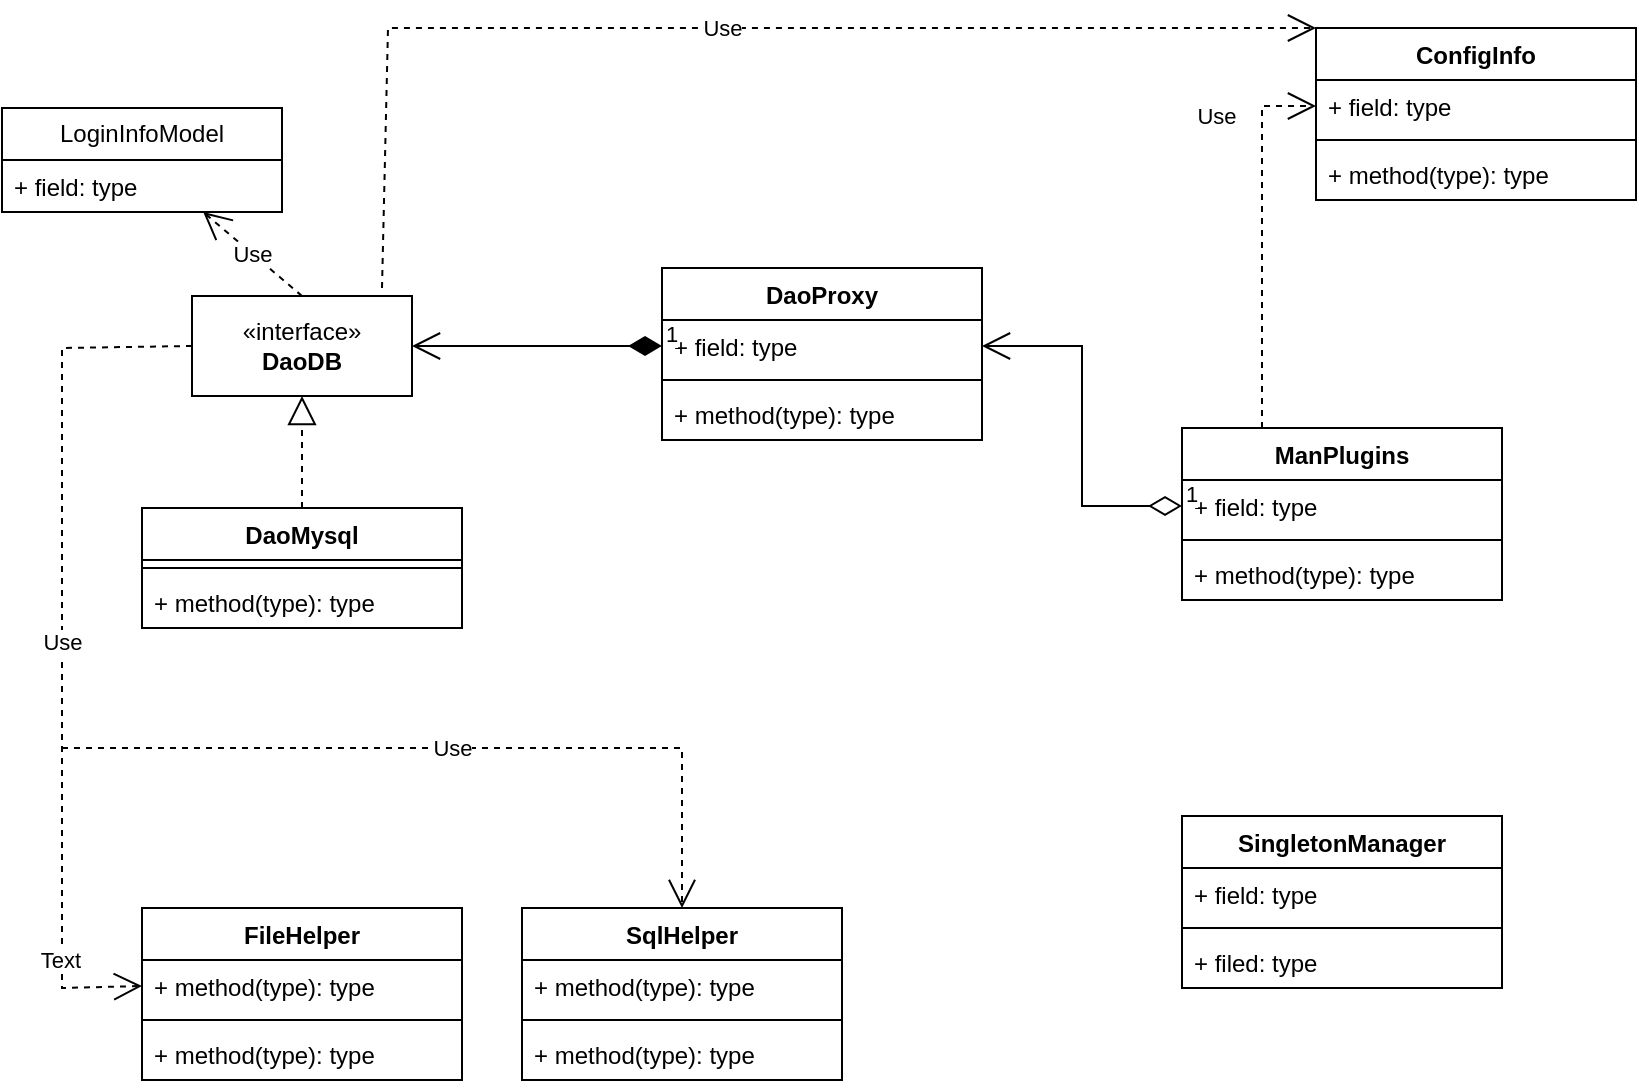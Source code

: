 <mxfile version="24.5.3" type="github">
  <diagram id="C5RBs43oDa-KdzZeNtuy" name="Page-1">
    <mxGraphModel dx="1012" dy="1840" grid="1" gridSize="10" guides="1" tooltips="1" connect="1" arrows="1" fold="1" page="1" pageScale="1" pageWidth="827" pageHeight="1169" math="0" shadow="0">
      <root>
        <mxCell id="WIyWlLk6GJQsqaUBKTNV-0" />
        <mxCell id="WIyWlLk6GJQsqaUBKTNV-1" parent="WIyWlLk6GJQsqaUBKTNV-0" />
        <mxCell id="FUvRuDuSsmwuIbtHVV3T-0" value="«interface»&lt;br&gt;&lt;b&gt;DaoDB&lt;/b&gt;" style="html=1;whiteSpace=wrap;" parent="WIyWlLk6GJQsqaUBKTNV-1" vertex="1">
          <mxGeometry x="105" y="134" width="110" height="50" as="geometry" />
        </mxCell>
        <mxCell id="FUvRuDuSsmwuIbtHVV3T-1" value="DaoMysql" style="swimlane;fontStyle=1;align=center;verticalAlign=top;childLayout=stackLayout;horizontal=1;startSize=26;horizontalStack=0;resizeParent=1;resizeParentMax=0;resizeLast=0;collapsible=1;marginBottom=0;whiteSpace=wrap;html=1;" parent="WIyWlLk6GJQsqaUBKTNV-1" vertex="1">
          <mxGeometry x="80" y="240" width="160" height="60" as="geometry" />
        </mxCell>
        <mxCell id="FUvRuDuSsmwuIbtHVV3T-3" value="" style="line;strokeWidth=1;fillColor=none;align=left;verticalAlign=middle;spacingTop=-1;spacingLeft=3;spacingRight=3;rotatable=0;labelPosition=right;points=[];portConstraint=eastwest;strokeColor=inherit;" parent="FUvRuDuSsmwuIbtHVV3T-1" vertex="1">
          <mxGeometry y="26" width="160" height="8" as="geometry" />
        </mxCell>
        <mxCell id="FUvRuDuSsmwuIbtHVV3T-4" value="+ method(type): type" style="text;strokeColor=none;fillColor=none;align=left;verticalAlign=top;spacingLeft=4;spacingRight=4;overflow=hidden;rotatable=0;points=[[0,0.5],[1,0.5]];portConstraint=eastwest;whiteSpace=wrap;html=1;" parent="FUvRuDuSsmwuIbtHVV3T-1" vertex="1">
          <mxGeometry y="34" width="160" height="26" as="geometry" />
        </mxCell>
        <mxCell id="FUvRuDuSsmwuIbtHVV3T-6" value="" style="endArrow=block;dashed=1;endFill=0;endSize=12;html=1;rounded=0;entryX=0.5;entryY=1;entryDx=0;entryDy=0;exitX=0.5;exitY=0;exitDx=0;exitDy=0;" parent="WIyWlLk6GJQsqaUBKTNV-1" source="FUvRuDuSsmwuIbtHVV3T-1" target="FUvRuDuSsmwuIbtHVV3T-0" edge="1">
          <mxGeometry width="160" relative="1" as="geometry">
            <mxPoint x="120" y="390" as="sourcePoint" />
            <mxPoint x="-20" y="390" as="targetPoint" />
          </mxGeometry>
        </mxCell>
        <mxCell id="FUvRuDuSsmwuIbtHVV3T-7" value="LoginInfoModel" style="swimlane;fontStyle=0;childLayout=stackLayout;horizontal=1;startSize=26;fillColor=none;horizontalStack=0;resizeParent=1;resizeParentMax=0;resizeLast=0;collapsible=1;marginBottom=0;whiteSpace=wrap;html=1;" parent="WIyWlLk6GJQsqaUBKTNV-1" vertex="1">
          <mxGeometry x="10" y="40" width="140" height="52" as="geometry" />
        </mxCell>
        <mxCell id="FUvRuDuSsmwuIbtHVV3T-10" value="+ field: type" style="text;strokeColor=none;fillColor=none;align=left;verticalAlign=top;spacingLeft=4;spacingRight=4;overflow=hidden;rotatable=0;points=[[0,0.5],[1,0.5]];portConstraint=eastwest;whiteSpace=wrap;html=1;" parent="FUvRuDuSsmwuIbtHVV3T-7" vertex="1">
          <mxGeometry y="26" width="140" height="26" as="geometry" />
        </mxCell>
        <mxCell id="FUvRuDuSsmwuIbtHVV3T-11" value="Use" style="endArrow=open;endSize=12;dashed=1;html=1;rounded=0;exitX=0.5;exitY=0;exitDx=0;exitDy=0;" parent="WIyWlLk6GJQsqaUBKTNV-1" source="FUvRuDuSsmwuIbtHVV3T-0" target="FUvRuDuSsmwuIbtHVV3T-7" edge="1">
          <mxGeometry width="160" relative="1" as="geometry">
            <mxPoint x="230" y="120" as="sourcePoint" />
            <mxPoint x="390" y="120" as="targetPoint" />
          </mxGeometry>
        </mxCell>
        <mxCell id="FUvRuDuSsmwuIbtHVV3T-17" value="ManPlugins&lt;div&gt;&lt;br&gt;&lt;/div&gt;" style="swimlane;fontStyle=1;align=center;verticalAlign=top;childLayout=stackLayout;horizontal=1;startSize=26;horizontalStack=0;resizeParent=1;resizeParentMax=0;resizeLast=0;collapsible=1;marginBottom=0;whiteSpace=wrap;html=1;" parent="WIyWlLk6GJQsqaUBKTNV-1" vertex="1">
          <mxGeometry x="600" y="200" width="160" height="86" as="geometry" />
        </mxCell>
        <mxCell id="FUvRuDuSsmwuIbtHVV3T-18" value="+ field: type" style="text;strokeColor=none;fillColor=none;align=left;verticalAlign=top;spacingLeft=4;spacingRight=4;overflow=hidden;rotatable=0;points=[[0,0.5],[1,0.5]];portConstraint=eastwest;whiteSpace=wrap;html=1;" parent="FUvRuDuSsmwuIbtHVV3T-17" vertex="1">
          <mxGeometry y="26" width="160" height="26" as="geometry" />
        </mxCell>
        <mxCell id="FUvRuDuSsmwuIbtHVV3T-19" value="" style="line;strokeWidth=1;fillColor=none;align=left;verticalAlign=middle;spacingTop=-1;spacingLeft=3;spacingRight=3;rotatable=0;labelPosition=right;points=[];portConstraint=eastwest;strokeColor=inherit;" parent="FUvRuDuSsmwuIbtHVV3T-17" vertex="1">
          <mxGeometry y="52" width="160" height="8" as="geometry" />
        </mxCell>
        <mxCell id="FUvRuDuSsmwuIbtHVV3T-20" value="+ method(type): type" style="text;strokeColor=none;fillColor=none;align=left;verticalAlign=top;spacingLeft=4;spacingRight=4;overflow=hidden;rotatable=0;points=[[0,0.5],[1,0.5]];portConstraint=eastwest;whiteSpace=wrap;html=1;" parent="FUvRuDuSsmwuIbtHVV3T-17" vertex="1">
          <mxGeometry y="60" width="160" height="26" as="geometry" />
        </mxCell>
        <mxCell id="FUvRuDuSsmwuIbtHVV3T-22" value="SingletonManager&lt;div&gt;&lt;br&gt;&lt;/div&gt;" style="swimlane;fontStyle=1;align=center;verticalAlign=top;childLayout=stackLayout;horizontal=1;startSize=26;horizontalStack=0;resizeParent=1;resizeParentMax=0;resizeLast=0;collapsible=1;marginBottom=0;whiteSpace=wrap;html=1;" parent="WIyWlLk6GJQsqaUBKTNV-1" vertex="1">
          <mxGeometry x="600" y="394" width="160" height="86" as="geometry" />
        </mxCell>
        <mxCell id="FUvRuDuSsmwuIbtHVV3T-23" value="+ field: type" style="text;strokeColor=none;fillColor=none;align=left;verticalAlign=top;spacingLeft=4;spacingRight=4;overflow=hidden;rotatable=0;points=[[0,0.5],[1,0.5]];portConstraint=eastwest;whiteSpace=wrap;html=1;" parent="FUvRuDuSsmwuIbtHVV3T-22" vertex="1">
          <mxGeometry y="26" width="160" height="26" as="geometry" />
        </mxCell>
        <mxCell id="FUvRuDuSsmwuIbtHVV3T-24" value="" style="line;strokeWidth=1;fillColor=none;align=left;verticalAlign=middle;spacingTop=-1;spacingLeft=3;spacingRight=3;rotatable=0;labelPosition=right;points=[];portConstraint=eastwest;strokeColor=inherit;" parent="FUvRuDuSsmwuIbtHVV3T-22" vertex="1">
          <mxGeometry y="52" width="160" height="8" as="geometry" />
        </mxCell>
        <mxCell id="FUvRuDuSsmwuIbtHVV3T-25" value="+ filed: type" style="text;strokeColor=none;fillColor=none;align=left;verticalAlign=top;spacingLeft=4;spacingRight=4;overflow=hidden;rotatable=0;points=[[0,0.5],[1,0.5]];portConstraint=eastwest;whiteSpace=wrap;html=1;" parent="FUvRuDuSsmwuIbtHVV3T-22" vertex="1">
          <mxGeometry y="60" width="160" height="26" as="geometry" />
        </mxCell>
        <mxCell id="FUvRuDuSsmwuIbtHVV3T-28" value="FileHelper" style="swimlane;fontStyle=1;align=center;verticalAlign=top;childLayout=stackLayout;horizontal=1;startSize=26;horizontalStack=0;resizeParent=1;resizeParentMax=0;resizeLast=0;collapsible=1;marginBottom=0;whiteSpace=wrap;html=1;" parent="WIyWlLk6GJQsqaUBKTNV-1" vertex="1">
          <mxGeometry x="80" y="440" width="160" height="86" as="geometry" />
        </mxCell>
        <mxCell id="FUvRuDuSsmwuIbtHVV3T-29" value="+ method(type): type" style="text;strokeColor=none;fillColor=none;align=left;verticalAlign=top;spacingLeft=4;spacingRight=4;overflow=hidden;rotatable=0;points=[[0,0.5],[1,0.5]];portConstraint=eastwest;whiteSpace=wrap;html=1;" parent="FUvRuDuSsmwuIbtHVV3T-28" vertex="1">
          <mxGeometry y="26" width="160" height="26" as="geometry" />
        </mxCell>
        <mxCell id="FUvRuDuSsmwuIbtHVV3T-30" value="" style="line;strokeWidth=1;fillColor=none;align=left;verticalAlign=middle;spacingTop=-1;spacingLeft=3;spacingRight=3;rotatable=0;labelPosition=right;points=[];portConstraint=eastwest;strokeColor=inherit;" parent="FUvRuDuSsmwuIbtHVV3T-28" vertex="1">
          <mxGeometry y="52" width="160" height="8" as="geometry" />
        </mxCell>
        <mxCell id="FUvRuDuSsmwuIbtHVV3T-31" value="+ method(type): type" style="text;strokeColor=none;fillColor=none;align=left;verticalAlign=top;spacingLeft=4;spacingRight=4;overflow=hidden;rotatable=0;points=[[0,0.5],[1,0.5]];portConstraint=eastwest;whiteSpace=wrap;html=1;" parent="FUvRuDuSsmwuIbtHVV3T-28" vertex="1">
          <mxGeometry y="60" width="160" height="26" as="geometry" />
        </mxCell>
        <mxCell id="FUvRuDuSsmwuIbtHVV3T-33" value="SqlHelper" style="swimlane;fontStyle=1;align=center;verticalAlign=top;childLayout=stackLayout;horizontal=1;startSize=26;horizontalStack=0;resizeParent=1;resizeParentMax=0;resizeLast=0;collapsible=1;marginBottom=0;whiteSpace=wrap;html=1;" parent="WIyWlLk6GJQsqaUBKTNV-1" vertex="1">
          <mxGeometry x="270" y="440" width="160" height="86" as="geometry" />
        </mxCell>
        <mxCell id="FUvRuDuSsmwuIbtHVV3T-34" value="+ method(type): type" style="text;strokeColor=none;fillColor=none;align=left;verticalAlign=top;spacingLeft=4;spacingRight=4;overflow=hidden;rotatable=0;points=[[0,0.5],[1,0.5]];portConstraint=eastwest;whiteSpace=wrap;html=1;" parent="FUvRuDuSsmwuIbtHVV3T-33" vertex="1">
          <mxGeometry y="26" width="160" height="26" as="geometry" />
        </mxCell>
        <mxCell id="FUvRuDuSsmwuIbtHVV3T-35" value="" style="line;strokeWidth=1;fillColor=none;align=left;verticalAlign=middle;spacingTop=-1;spacingLeft=3;spacingRight=3;rotatable=0;labelPosition=right;points=[];portConstraint=eastwest;strokeColor=inherit;" parent="FUvRuDuSsmwuIbtHVV3T-33" vertex="1">
          <mxGeometry y="52" width="160" height="8" as="geometry" />
        </mxCell>
        <mxCell id="FUvRuDuSsmwuIbtHVV3T-36" value="+ method(type): type" style="text;strokeColor=none;fillColor=none;align=left;verticalAlign=top;spacingLeft=4;spacingRight=4;overflow=hidden;rotatable=0;points=[[0,0.5],[1,0.5]];portConstraint=eastwest;whiteSpace=wrap;html=1;" parent="FUvRuDuSsmwuIbtHVV3T-33" vertex="1">
          <mxGeometry y="60" width="160" height="26" as="geometry" />
        </mxCell>
        <mxCell id="FUvRuDuSsmwuIbtHVV3T-37" value="Use" style="endArrow=open;endSize=12;dashed=1;html=1;rounded=0;exitX=0;exitY=0.5;exitDx=0;exitDy=0;entryX=0;entryY=0.5;entryDx=0;entryDy=0;" parent="WIyWlLk6GJQsqaUBKTNV-1" source="FUvRuDuSsmwuIbtHVV3T-0" target="FUvRuDuSsmwuIbtHVV3T-29" edge="1">
          <mxGeometry width="160" relative="1" as="geometry">
            <mxPoint x="110" y="410" as="sourcePoint" />
            <mxPoint x="40" y="530" as="targetPoint" />
            <Array as="points">
              <mxPoint x="40" y="160" />
              <mxPoint x="40" y="480" />
            </Array>
          </mxGeometry>
        </mxCell>
        <mxCell id="FUvRuDuSsmwuIbtHVV3T-38" value="Text" style="edgeLabel;html=1;align=center;verticalAlign=middle;resizable=0;points=[];" parent="FUvRuDuSsmwuIbtHVV3T-37" vertex="1" connectable="0">
          <mxGeometry x="0.743" y="-1" relative="1" as="geometry">
            <mxPoint as="offset" />
          </mxGeometry>
        </mxCell>
        <mxCell id="FUvRuDuSsmwuIbtHVV3T-40" value="Use" style="endArrow=open;endSize=12;dashed=1;html=1;rounded=0;entryX=0.5;entryY=0;entryDx=0;entryDy=0;" parent="WIyWlLk6GJQsqaUBKTNV-1" target="FUvRuDuSsmwuIbtHVV3T-33" edge="1">
          <mxGeometry width="160" relative="1" as="geometry">
            <mxPoint x="40" y="360" as="sourcePoint" />
            <mxPoint x="360" y="360" as="targetPoint" />
            <Array as="points">
              <mxPoint x="350" y="360" />
            </Array>
          </mxGeometry>
        </mxCell>
        <mxCell id="JcCuCVBDQ1nhcZbeCSK--1" value="ConfigInfo&lt;div&gt;&lt;br&gt;&lt;/div&gt;" style="swimlane;fontStyle=1;align=center;verticalAlign=top;childLayout=stackLayout;horizontal=1;startSize=26;horizontalStack=0;resizeParent=1;resizeParentMax=0;resizeLast=0;collapsible=1;marginBottom=0;whiteSpace=wrap;html=1;" vertex="1" parent="WIyWlLk6GJQsqaUBKTNV-1">
          <mxGeometry x="667" width="160" height="86" as="geometry" />
        </mxCell>
        <mxCell id="JcCuCVBDQ1nhcZbeCSK--2" value="+ field: type" style="text;strokeColor=none;fillColor=none;align=left;verticalAlign=top;spacingLeft=4;spacingRight=4;overflow=hidden;rotatable=0;points=[[0,0.5],[1,0.5]];portConstraint=eastwest;whiteSpace=wrap;html=1;" vertex="1" parent="JcCuCVBDQ1nhcZbeCSK--1">
          <mxGeometry y="26" width="160" height="26" as="geometry" />
        </mxCell>
        <mxCell id="JcCuCVBDQ1nhcZbeCSK--3" value="" style="line;strokeWidth=1;fillColor=none;align=left;verticalAlign=middle;spacingTop=-1;spacingLeft=3;spacingRight=3;rotatable=0;labelPosition=right;points=[];portConstraint=eastwest;strokeColor=inherit;" vertex="1" parent="JcCuCVBDQ1nhcZbeCSK--1">
          <mxGeometry y="52" width="160" height="8" as="geometry" />
        </mxCell>
        <mxCell id="JcCuCVBDQ1nhcZbeCSK--4" value="+ method(type): type" style="text;strokeColor=none;fillColor=none;align=left;verticalAlign=top;spacingLeft=4;spacingRight=4;overflow=hidden;rotatable=0;points=[[0,0.5],[1,0.5]];portConstraint=eastwest;whiteSpace=wrap;html=1;" vertex="1" parent="JcCuCVBDQ1nhcZbeCSK--1">
          <mxGeometry y="60" width="160" height="26" as="geometry" />
        </mxCell>
        <mxCell id="JcCuCVBDQ1nhcZbeCSK--5" value="Use" style="endArrow=open;endSize=12;dashed=1;html=1;rounded=0;entryX=0;entryY=0;entryDx=0;entryDy=0;" edge="1" parent="WIyWlLk6GJQsqaUBKTNV-1" target="JcCuCVBDQ1nhcZbeCSK--1">
          <mxGeometry width="160" relative="1" as="geometry">
            <mxPoint x="200" y="130" as="sourcePoint" />
            <mxPoint x="560" y="40" as="targetPoint" />
            <Array as="points">
              <mxPoint x="203" />
            </Array>
          </mxGeometry>
        </mxCell>
        <mxCell id="JcCuCVBDQ1nhcZbeCSK--6" value="Use" style="endArrow=open;endSize=12;dashed=1;html=1;rounded=0;exitX=0.25;exitY=0;exitDx=0;exitDy=0;entryX=0;entryY=0.5;entryDx=0;entryDy=0;" edge="1" parent="WIyWlLk6GJQsqaUBKTNV-1" source="FUvRuDuSsmwuIbtHVV3T-17" target="JcCuCVBDQ1nhcZbeCSK--2">
          <mxGeometry x="0.657" y="23" width="160" relative="1" as="geometry">
            <mxPoint x="400" y="70" as="sourcePoint" />
            <mxPoint x="640" y="40" as="targetPoint" />
            <Array as="points">
              <mxPoint x="640" y="39" />
            </Array>
            <mxPoint as="offset" />
          </mxGeometry>
        </mxCell>
        <mxCell id="JcCuCVBDQ1nhcZbeCSK--7" value="&lt;div&gt;DaoProxy&lt;/div&gt;" style="swimlane;fontStyle=1;align=center;verticalAlign=top;childLayout=stackLayout;horizontal=1;startSize=26;horizontalStack=0;resizeParent=1;resizeParentMax=0;resizeLast=0;collapsible=1;marginBottom=0;whiteSpace=wrap;html=1;" vertex="1" parent="WIyWlLk6GJQsqaUBKTNV-1">
          <mxGeometry x="340" y="120" width="160" height="86" as="geometry" />
        </mxCell>
        <mxCell id="JcCuCVBDQ1nhcZbeCSK--8" value="+ field: type" style="text;strokeColor=none;fillColor=none;align=left;verticalAlign=top;spacingLeft=4;spacingRight=4;overflow=hidden;rotatable=0;points=[[0,0.5],[1,0.5]];portConstraint=eastwest;whiteSpace=wrap;html=1;" vertex="1" parent="JcCuCVBDQ1nhcZbeCSK--7">
          <mxGeometry y="26" width="160" height="26" as="geometry" />
        </mxCell>
        <mxCell id="JcCuCVBDQ1nhcZbeCSK--9" value="" style="line;strokeWidth=1;fillColor=none;align=left;verticalAlign=middle;spacingTop=-1;spacingLeft=3;spacingRight=3;rotatable=0;labelPosition=right;points=[];portConstraint=eastwest;strokeColor=inherit;" vertex="1" parent="JcCuCVBDQ1nhcZbeCSK--7">
          <mxGeometry y="52" width="160" height="8" as="geometry" />
        </mxCell>
        <mxCell id="JcCuCVBDQ1nhcZbeCSK--10" value="+ method(type): type" style="text;strokeColor=none;fillColor=none;align=left;verticalAlign=top;spacingLeft=4;spacingRight=4;overflow=hidden;rotatable=0;points=[[0,0.5],[1,0.5]];portConstraint=eastwest;whiteSpace=wrap;html=1;" vertex="1" parent="JcCuCVBDQ1nhcZbeCSK--7">
          <mxGeometry y="60" width="160" height="26" as="geometry" />
        </mxCell>
        <mxCell id="JcCuCVBDQ1nhcZbeCSK--16" value="1" style="endArrow=open;html=1;endSize=12;startArrow=diamondThin;startSize=14;startFill=1;edgeStyle=orthogonalEdgeStyle;align=left;verticalAlign=bottom;rounded=0;exitX=0;exitY=0.5;exitDx=0;exitDy=0;entryX=1;entryY=0.5;entryDx=0;entryDy=0;" edge="1" parent="WIyWlLk6GJQsqaUBKTNV-1" source="JcCuCVBDQ1nhcZbeCSK--8" target="FUvRuDuSsmwuIbtHVV3T-0">
          <mxGeometry x="-1" y="3" relative="1" as="geometry">
            <mxPoint x="270" y="190" as="sourcePoint" />
            <mxPoint x="300" y="250" as="targetPoint" />
          </mxGeometry>
        </mxCell>
        <mxCell id="JcCuCVBDQ1nhcZbeCSK--17" value="1" style="endArrow=open;html=1;endSize=12;startArrow=diamondThin;startSize=14;startFill=0;edgeStyle=orthogonalEdgeStyle;align=left;verticalAlign=bottom;rounded=0;entryX=1;entryY=0.5;entryDx=0;entryDy=0;exitX=0;exitY=0.5;exitDx=0;exitDy=0;" edge="1" parent="WIyWlLk6GJQsqaUBKTNV-1" source="FUvRuDuSsmwuIbtHVV3T-18" target="JcCuCVBDQ1nhcZbeCSK--8">
          <mxGeometry x="-1" y="3" relative="1" as="geometry">
            <mxPoint x="270" y="220" as="sourcePoint" />
            <mxPoint x="430" y="220" as="targetPoint" />
          </mxGeometry>
        </mxCell>
      </root>
    </mxGraphModel>
  </diagram>
</mxfile>
